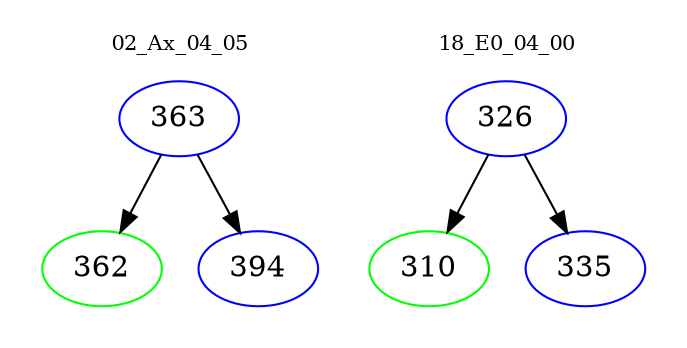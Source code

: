 digraph{
subgraph cluster_0 {
color = white
label = "02_Ax_04_05";
fontsize=10;
T0_363 [label="363", color="blue"]
T0_363 -> T0_362 [color="black"]
T0_362 [label="362", color="green"]
T0_363 -> T0_394 [color="black"]
T0_394 [label="394", color="blue"]
}
subgraph cluster_1 {
color = white
label = "18_E0_04_00";
fontsize=10;
T1_326 [label="326", color="blue"]
T1_326 -> T1_310 [color="black"]
T1_310 [label="310", color="green"]
T1_326 -> T1_335 [color="black"]
T1_335 [label="335", color="blue"]
}
}
